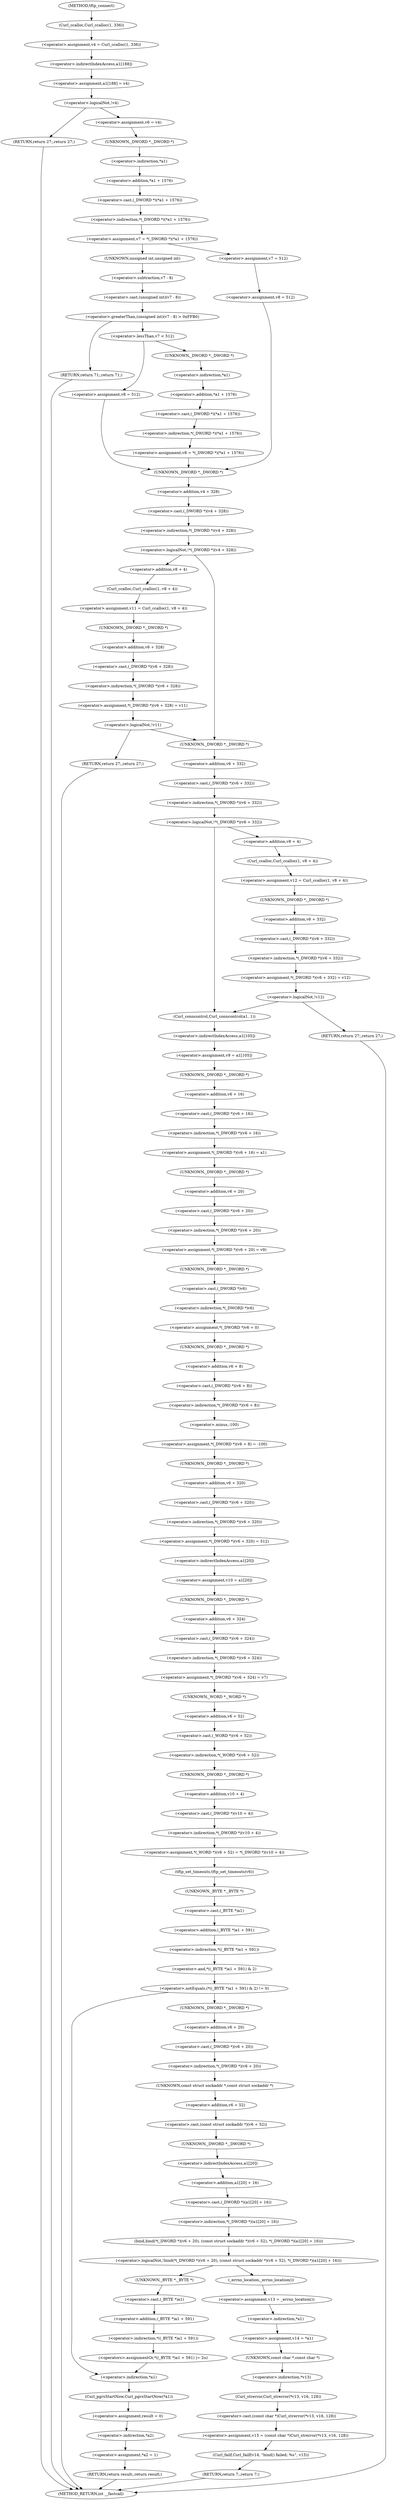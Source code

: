 digraph tftp_connect {  
"1000131" [label = "(<operator>.assignment,v4 = Curl_ccalloc(1, 336))" ]
"1000133" [label = "(Curl_ccalloc,Curl_ccalloc(1, 336))" ]
"1000136" [label = "(<operator>.assignment,a1[188] = v4)" ]
"1000137" [label = "(<operator>.indirectIndexAccess,a1[188])" ]
"1000142" [label = "(<operator>.logicalNot,!v4)" ]
"1000144" [label = "(RETURN,return 27;,return 27;)" ]
"1000146" [label = "(<operator>.assignment,v6 = v4)" ]
"1000149" [label = "(<operator>.assignment,v7 = *(_DWORD *)(*a1 + 1576))" ]
"1000151" [label = "(<operator>.indirection,*(_DWORD *)(*a1 + 1576))" ]
"1000152" [label = "(<operator>.cast,(_DWORD *)(*a1 + 1576))" ]
"1000153" [label = "(UNKNOWN,_DWORD *,_DWORD *)" ]
"1000154" [label = "(<operator>.addition,*a1 + 1576)" ]
"1000155" [label = "(<operator>.indirection,*a1)" ]
"1000162" [label = "(<operator>.greaterThan,(unsigned int)(v7 - 8) > 0xFFB0)" ]
"1000163" [label = "(<operator>.cast,(unsigned int)(v7 - 8))" ]
"1000164" [label = "(UNKNOWN,unsigned int,unsigned int)" ]
"1000165" [label = "(<operator>.subtraction,v7 - 8)" ]
"1000169" [label = "(RETURN,return 71;,return 71;)" ]
"1000172" [label = "(<operator>.lessThan,v7 < 512)" ]
"1000175" [label = "(<operator>.assignment,v8 = 512)" ]
"1000179" [label = "(<operator>.assignment,v8 = *(_DWORD *)(*a1 + 1576))" ]
"1000181" [label = "(<operator>.indirection,*(_DWORD *)(*a1 + 1576))" ]
"1000182" [label = "(<operator>.cast,(_DWORD *)(*a1 + 1576))" ]
"1000183" [label = "(UNKNOWN,_DWORD *,_DWORD *)" ]
"1000184" [label = "(<operator>.addition,*a1 + 1576)" ]
"1000185" [label = "(<operator>.indirection,*a1)" ]
"1000190" [label = "(<operator>.assignment,v7 = 512)" ]
"1000193" [label = "(<operator>.assignment,v8 = 512)" ]
"1000197" [label = "(<operator>.logicalNot,!*(_DWORD *)(v4 + 328))" ]
"1000198" [label = "(<operator>.indirection,*(_DWORD *)(v4 + 328))" ]
"1000199" [label = "(<operator>.cast,(_DWORD *)(v4 + 328))" ]
"1000200" [label = "(UNKNOWN,_DWORD *,_DWORD *)" ]
"1000201" [label = "(<operator>.addition,v4 + 328)" ]
"1000205" [label = "(<operator>.assignment,v11 = Curl_ccalloc(1, v8 + 4))" ]
"1000207" [label = "(Curl_ccalloc,Curl_ccalloc(1, v8 + 4))" ]
"1000209" [label = "(<operator>.addition,v8 + 4)" ]
"1000212" [label = "(<operator>.assignment,*(_DWORD *)(v6 + 328) = v11)" ]
"1000213" [label = "(<operator>.indirection,*(_DWORD *)(v6 + 328))" ]
"1000214" [label = "(<operator>.cast,(_DWORD *)(v6 + 328))" ]
"1000215" [label = "(UNKNOWN,_DWORD *,_DWORD *)" ]
"1000216" [label = "(<operator>.addition,v6 + 328)" ]
"1000221" [label = "(<operator>.logicalNot,!v11)" ]
"1000223" [label = "(RETURN,return 27;,return 27;)" ]
"1000226" [label = "(<operator>.logicalNot,!*(_DWORD *)(v6 + 332))" ]
"1000227" [label = "(<operator>.indirection,*(_DWORD *)(v6 + 332))" ]
"1000228" [label = "(<operator>.cast,(_DWORD *)(v6 + 332))" ]
"1000229" [label = "(UNKNOWN,_DWORD *,_DWORD *)" ]
"1000230" [label = "(<operator>.addition,v6 + 332)" ]
"1000234" [label = "(<operator>.assignment,v12 = Curl_ccalloc(1, v8 + 4))" ]
"1000236" [label = "(Curl_ccalloc,Curl_ccalloc(1, v8 + 4))" ]
"1000238" [label = "(<operator>.addition,v8 + 4)" ]
"1000241" [label = "(<operator>.assignment,*(_DWORD *)(v6 + 332) = v12)" ]
"1000242" [label = "(<operator>.indirection,*(_DWORD *)(v6 + 332))" ]
"1000243" [label = "(<operator>.cast,(_DWORD *)(v6 + 332))" ]
"1000244" [label = "(UNKNOWN,_DWORD *,_DWORD *)" ]
"1000245" [label = "(<operator>.addition,v6 + 332)" ]
"1000250" [label = "(<operator>.logicalNot,!v12)" ]
"1000252" [label = "(RETURN,return 27;,return 27;)" ]
"1000254" [label = "(Curl_conncontrol,Curl_conncontrol(a1, 1))" ]
"1000257" [label = "(<operator>.assignment,v9 = a1[105])" ]
"1000259" [label = "(<operator>.indirectIndexAccess,a1[105])" ]
"1000262" [label = "(<operator>.assignment,*(_DWORD *)(v6 + 16) = a1)" ]
"1000263" [label = "(<operator>.indirection,*(_DWORD *)(v6 + 16))" ]
"1000264" [label = "(<operator>.cast,(_DWORD *)(v6 + 16))" ]
"1000265" [label = "(UNKNOWN,_DWORD *,_DWORD *)" ]
"1000266" [label = "(<operator>.addition,v6 + 16)" ]
"1000270" [label = "(<operator>.assignment,*(_DWORD *)(v6 + 20) = v9)" ]
"1000271" [label = "(<operator>.indirection,*(_DWORD *)(v6 + 20))" ]
"1000272" [label = "(<operator>.cast,(_DWORD *)(v6 + 20))" ]
"1000273" [label = "(UNKNOWN,_DWORD *,_DWORD *)" ]
"1000274" [label = "(<operator>.addition,v6 + 20)" ]
"1000278" [label = "(<operator>.assignment,*(_DWORD *)v6 = 0)" ]
"1000279" [label = "(<operator>.indirection,*(_DWORD *)v6)" ]
"1000280" [label = "(<operator>.cast,(_DWORD *)v6)" ]
"1000281" [label = "(UNKNOWN,_DWORD *,_DWORD *)" ]
"1000284" [label = "(<operator>.assignment,*(_DWORD *)(v6 + 8) = -100)" ]
"1000285" [label = "(<operator>.indirection,*(_DWORD *)(v6 + 8))" ]
"1000286" [label = "(<operator>.cast,(_DWORD *)(v6 + 8))" ]
"1000287" [label = "(UNKNOWN,_DWORD *,_DWORD *)" ]
"1000288" [label = "(<operator>.addition,v6 + 8)" ]
"1000291" [label = "(<operator>.minus,-100)" ]
"1000293" [label = "(<operator>.assignment,*(_DWORD *)(v6 + 320) = 512)" ]
"1000294" [label = "(<operator>.indirection,*(_DWORD *)(v6 + 320))" ]
"1000295" [label = "(<operator>.cast,(_DWORD *)(v6 + 320))" ]
"1000296" [label = "(UNKNOWN,_DWORD *,_DWORD *)" ]
"1000297" [label = "(<operator>.addition,v6 + 320)" ]
"1000301" [label = "(<operator>.assignment,v10 = a1[20])" ]
"1000303" [label = "(<operator>.indirectIndexAccess,a1[20])" ]
"1000306" [label = "(<operator>.assignment,*(_DWORD *)(v6 + 324) = v7)" ]
"1000307" [label = "(<operator>.indirection,*(_DWORD *)(v6 + 324))" ]
"1000308" [label = "(<operator>.cast,(_DWORD *)(v6 + 324))" ]
"1000309" [label = "(UNKNOWN,_DWORD *,_DWORD *)" ]
"1000310" [label = "(<operator>.addition,v6 + 324)" ]
"1000314" [label = "(<operator>.assignment,*(_WORD *)(v6 + 52) = *(_DWORD *)(v10 + 4))" ]
"1000315" [label = "(<operator>.indirection,*(_WORD *)(v6 + 52))" ]
"1000316" [label = "(<operator>.cast,(_WORD *)(v6 + 52))" ]
"1000317" [label = "(UNKNOWN,_WORD *,_WORD *)" ]
"1000318" [label = "(<operator>.addition,v6 + 52)" ]
"1000321" [label = "(<operator>.indirection,*(_DWORD *)(v10 + 4))" ]
"1000322" [label = "(<operator>.cast,(_DWORD *)(v10 + 4))" ]
"1000323" [label = "(UNKNOWN,_DWORD *,_DWORD *)" ]
"1000324" [label = "(<operator>.addition,v10 + 4)" ]
"1000327" [label = "(tftp_set_timeouts,tftp_set_timeouts(v6))" ]
"1000330" [label = "(<operator>.notEquals,(*((_BYTE *)a1 + 591) & 2) != 0)" ]
"1000331" [label = "(<operator>.and,*((_BYTE *)a1 + 591) & 2)" ]
"1000332" [label = "(<operator>.indirection,*((_BYTE *)a1 + 591))" ]
"1000333" [label = "(<operator>.addition,(_BYTE *)a1 + 591)" ]
"1000334" [label = "(<operator>.cast,(_BYTE *)a1)" ]
"1000335" [label = "(UNKNOWN,_BYTE *,_BYTE *)" ]
"1000342" [label = "(<operator>.logicalNot,!bind(*(_DWORD *)(v6 + 20), (const struct sockaddr *)(v6 + 52), *(_DWORD *)(a1[20] + 16)))" ]
"1000343" [label = "(bind,bind(*(_DWORD *)(v6 + 20), (const struct sockaddr *)(v6 + 52), *(_DWORD *)(a1[20] + 16)))" ]
"1000344" [label = "(<operator>.indirection,*(_DWORD *)(v6 + 20))" ]
"1000345" [label = "(<operator>.cast,(_DWORD *)(v6 + 20))" ]
"1000346" [label = "(UNKNOWN,_DWORD *,_DWORD *)" ]
"1000347" [label = "(<operator>.addition,v6 + 20)" ]
"1000350" [label = "(<operator>.cast,(const struct sockaddr *)(v6 + 52))" ]
"1000351" [label = "(UNKNOWN,const struct sockaddr *,const struct sockaddr *)" ]
"1000352" [label = "(<operator>.addition,v6 + 52)" ]
"1000355" [label = "(<operator>.indirection,*(_DWORD *)(a1[20] + 16))" ]
"1000356" [label = "(<operator>.cast,(_DWORD *)(a1[20] + 16))" ]
"1000357" [label = "(UNKNOWN,_DWORD *,_DWORD *)" ]
"1000358" [label = "(<operator>.addition,a1[20] + 16)" ]
"1000359" [label = "(<operator>.indirectIndexAccess,a1[20])" ]
"1000364" [label = "(<operators>.assignmentOr,*((_BYTE *)a1 + 591) |= 2u)" ]
"1000365" [label = "(<operator>.indirection,*((_BYTE *)a1 + 591))" ]
"1000366" [label = "(<operator>.addition,(_BYTE *)a1 + 591)" ]
"1000367" [label = "(<operator>.cast,(_BYTE *)a1)" ]
"1000368" [label = "(UNKNOWN,_BYTE *,_BYTE *)" ]
"1000373" [label = "(Curl_pgrsStartNow,Curl_pgrsStartNow(*a1))" ]
"1000374" [label = "(<operator>.indirection,*a1)" ]
"1000376" [label = "(<operator>.assignment,result = 0)" ]
"1000379" [label = "(<operator>.assignment,*a2 = 1)" ]
"1000380" [label = "(<operator>.indirection,*a2)" ]
"1000383" [label = "(RETURN,return result;,return result;)" ]
"1000385" [label = "(<operator>.assignment,v13 = _errno_location())" ]
"1000387" [label = "(_errno_location,_errno_location())" ]
"1000388" [label = "(<operator>.assignment,v14 = *a1)" ]
"1000390" [label = "(<operator>.indirection,*a1)" ]
"1000392" [label = "(<operator>.assignment,v15 = (const char *)Curl_strerror(*v13, v16, 128))" ]
"1000394" [label = "(<operator>.cast,(const char *)Curl_strerror(*v13, v16, 128))" ]
"1000395" [label = "(UNKNOWN,const char *,const char *)" ]
"1000396" [label = "(Curl_strerror,Curl_strerror(*v13, v16, 128))" ]
"1000397" [label = "(<operator>.indirection,*v13)" ]
"1000401" [label = "(Curl_failf,Curl_failf(v14, \"bind() failed; %s\", v15))" ]
"1000405" [label = "(RETURN,return 7;,return 7;)" ]
"1000114" [label = "(METHOD,tftp_connect)" ]
"1000407" [label = "(METHOD_RETURN,int __fastcall)" ]
  "1000131" -> "1000137" 
  "1000133" -> "1000131" 
  "1000136" -> "1000142" 
  "1000137" -> "1000136" 
  "1000142" -> "1000144" 
  "1000142" -> "1000146" 
  "1000144" -> "1000407" 
  "1000146" -> "1000153" 
  "1000149" -> "1000164" 
  "1000149" -> "1000190" 
  "1000151" -> "1000149" 
  "1000152" -> "1000151" 
  "1000153" -> "1000155" 
  "1000154" -> "1000152" 
  "1000155" -> "1000154" 
  "1000162" -> "1000169" 
  "1000162" -> "1000172" 
  "1000163" -> "1000162" 
  "1000164" -> "1000165" 
  "1000165" -> "1000163" 
  "1000169" -> "1000407" 
  "1000172" -> "1000175" 
  "1000172" -> "1000183" 
  "1000175" -> "1000200" 
  "1000179" -> "1000200" 
  "1000181" -> "1000179" 
  "1000182" -> "1000181" 
  "1000183" -> "1000185" 
  "1000184" -> "1000182" 
  "1000185" -> "1000184" 
  "1000190" -> "1000193" 
  "1000193" -> "1000200" 
  "1000197" -> "1000229" 
  "1000197" -> "1000209" 
  "1000198" -> "1000197" 
  "1000199" -> "1000198" 
  "1000200" -> "1000201" 
  "1000201" -> "1000199" 
  "1000205" -> "1000215" 
  "1000207" -> "1000205" 
  "1000209" -> "1000207" 
  "1000212" -> "1000221" 
  "1000213" -> "1000212" 
  "1000214" -> "1000213" 
  "1000215" -> "1000216" 
  "1000216" -> "1000214" 
  "1000221" -> "1000229" 
  "1000221" -> "1000223" 
  "1000223" -> "1000407" 
  "1000226" -> "1000238" 
  "1000226" -> "1000254" 
  "1000227" -> "1000226" 
  "1000228" -> "1000227" 
  "1000229" -> "1000230" 
  "1000230" -> "1000228" 
  "1000234" -> "1000244" 
  "1000236" -> "1000234" 
  "1000238" -> "1000236" 
  "1000241" -> "1000250" 
  "1000242" -> "1000241" 
  "1000243" -> "1000242" 
  "1000244" -> "1000245" 
  "1000245" -> "1000243" 
  "1000250" -> "1000252" 
  "1000250" -> "1000254" 
  "1000252" -> "1000407" 
  "1000254" -> "1000259" 
  "1000257" -> "1000265" 
  "1000259" -> "1000257" 
  "1000262" -> "1000273" 
  "1000263" -> "1000262" 
  "1000264" -> "1000263" 
  "1000265" -> "1000266" 
  "1000266" -> "1000264" 
  "1000270" -> "1000281" 
  "1000271" -> "1000270" 
  "1000272" -> "1000271" 
  "1000273" -> "1000274" 
  "1000274" -> "1000272" 
  "1000278" -> "1000287" 
  "1000279" -> "1000278" 
  "1000280" -> "1000279" 
  "1000281" -> "1000280" 
  "1000284" -> "1000296" 
  "1000285" -> "1000291" 
  "1000286" -> "1000285" 
  "1000287" -> "1000288" 
  "1000288" -> "1000286" 
  "1000291" -> "1000284" 
  "1000293" -> "1000303" 
  "1000294" -> "1000293" 
  "1000295" -> "1000294" 
  "1000296" -> "1000297" 
  "1000297" -> "1000295" 
  "1000301" -> "1000309" 
  "1000303" -> "1000301" 
  "1000306" -> "1000317" 
  "1000307" -> "1000306" 
  "1000308" -> "1000307" 
  "1000309" -> "1000310" 
  "1000310" -> "1000308" 
  "1000314" -> "1000327" 
  "1000315" -> "1000323" 
  "1000316" -> "1000315" 
  "1000317" -> "1000318" 
  "1000318" -> "1000316" 
  "1000321" -> "1000314" 
  "1000322" -> "1000321" 
  "1000323" -> "1000324" 
  "1000324" -> "1000322" 
  "1000327" -> "1000335" 
  "1000330" -> "1000346" 
  "1000330" -> "1000374" 
  "1000331" -> "1000330" 
  "1000332" -> "1000331" 
  "1000333" -> "1000332" 
  "1000334" -> "1000333" 
  "1000335" -> "1000334" 
  "1000342" -> "1000368" 
  "1000342" -> "1000387" 
  "1000343" -> "1000342" 
  "1000344" -> "1000351" 
  "1000345" -> "1000344" 
  "1000346" -> "1000347" 
  "1000347" -> "1000345" 
  "1000350" -> "1000357" 
  "1000351" -> "1000352" 
  "1000352" -> "1000350" 
  "1000355" -> "1000343" 
  "1000356" -> "1000355" 
  "1000357" -> "1000359" 
  "1000358" -> "1000356" 
  "1000359" -> "1000358" 
  "1000364" -> "1000374" 
  "1000365" -> "1000364" 
  "1000366" -> "1000365" 
  "1000367" -> "1000366" 
  "1000368" -> "1000367" 
  "1000373" -> "1000376" 
  "1000374" -> "1000373" 
  "1000376" -> "1000380" 
  "1000379" -> "1000383" 
  "1000380" -> "1000379" 
  "1000383" -> "1000407" 
  "1000385" -> "1000390" 
  "1000387" -> "1000385" 
  "1000388" -> "1000395" 
  "1000390" -> "1000388" 
  "1000392" -> "1000401" 
  "1000394" -> "1000392" 
  "1000395" -> "1000397" 
  "1000396" -> "1000394" 
  "1000397" -> "1000396" 
  "1000401" -> "1000405" 
  "1000405" -> "1000407" 
  "1000114" -> "1000133" 
}
